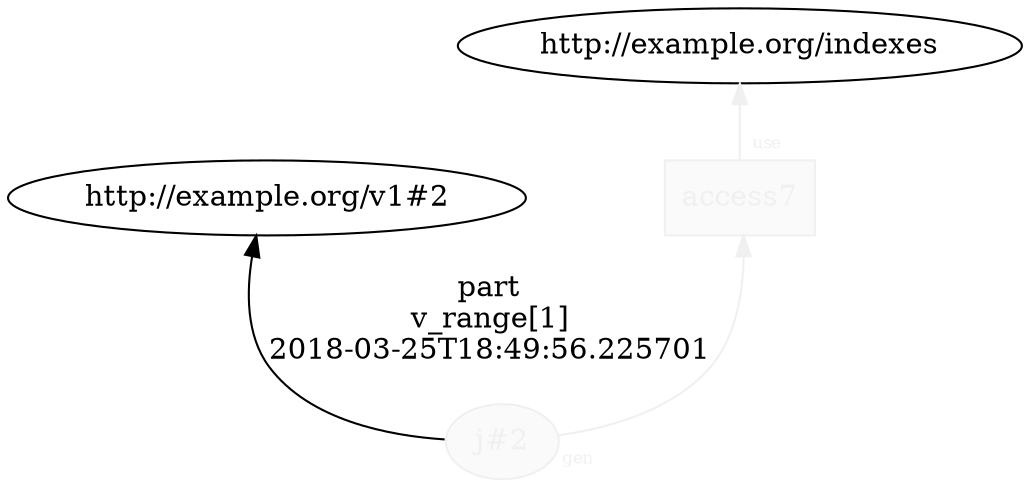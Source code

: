 digraph "PROV" { size="16,12"; rankdir="BT";
"http://example.org/j#2" [fillcolor="#FAFAFA",color="#F0F0F0",style="filled",fontcolor="#F0F0F0",label="j#2",URL="http://example.org/j#2"]
"http://example.org/j#2" -> "http://example.org/v1#2" [fontsize="14",distance="1.5",angle="60.0",rotation="20",label="part
v_range[1]
2018-03-25T18:49:56.225701"]
"http://example.org/access7" [fillcolor="#FAFAFA",color="#F0F0F0",shape="polygon",sides="4",style="filled",fontcolor="#F0F0F0",label="access7",URL="http://example.org/access7"]
"http://example.org/access7" -> "http://example.org/indexes" [labelfontsize="8",labeldistance="1.5",labelangle="60.0",rotation="20",taillabel="use",fontcolor="#F0F0F0",color="#F0F0F0"]
"http://example.org/j#2" -> "http://example.org/access7" [labelfontsize="8",labeldistance="1.5",labelangle="60.0",rotation="20",taillabel="gen",fontcolor="#F0F0F0",color="#F0F0F0"]
}